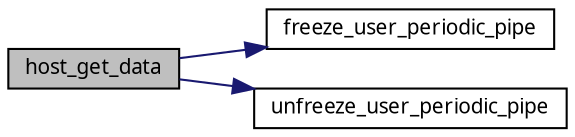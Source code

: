 digraph G
{
  edge [fontname="FreeSans.ttf",fontsize=10,labelfontname="FreeSans.ttf",labelfontsize=10];
  node [fontname="FreeSans.ttf",fontsize=10,shape=record];
  rankdir=LR;
  Node1 [label="host_get_data",height=0.2,width=0.4,color="black", fillcolor="grey75", style="filled" fontcolor="black"];
  Node1 -> Node2 [color="midnightblue",fontsize=10,style="solid",fontname="FreeSans.ttf"];
  Node2 [label="freeze_user_periodic_pipe",height=0.2,width=0.4,color="black", fillcolor="white", style="filled",URL="$a00097.html#gc49b53eb6d4c6229a1c997c976507d6b"];
  Node1 -> Node3 [color="midnightblue",fontsize=10,style="solid",fontname="FreeSans.ttf"];
  Node3 [label="unfreeze_user_periodic_pipe",height=0.2,width=0.4,color="black", fillcolor="white", style="filled",URL="$a00097.html#g7ec93e06da874bd5a114a1cd779a7b7b"];
}
